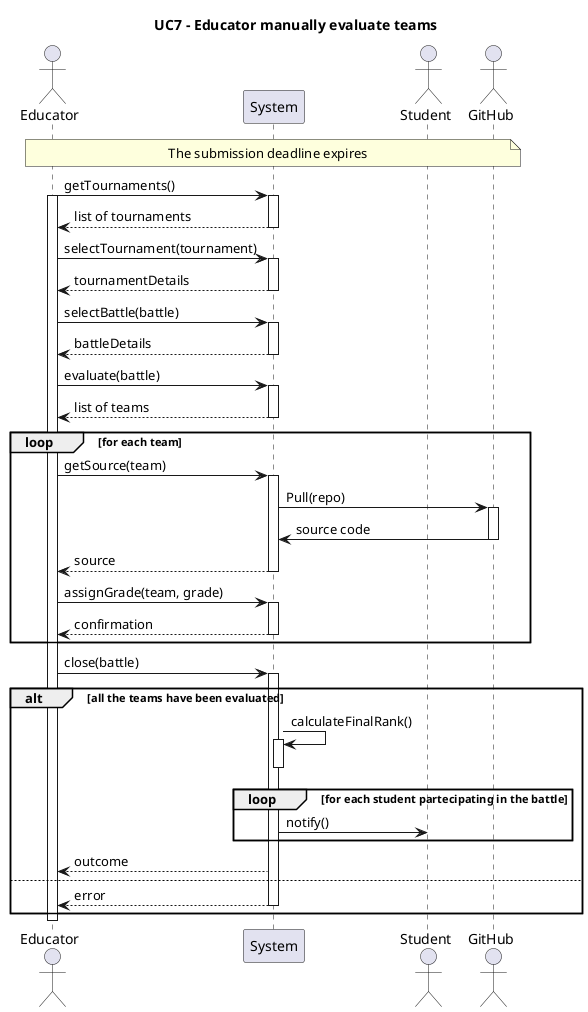 @startuml UC7
title UC7 - Educator manually evaluate teams    
actor Educator
participant System
actor Student
actor GitHub

note across: The submission deadline expires


Educator -> System ++: getTournaments()
activate Educator
System --> Educator--: list of tournaments



Educator -> System ++ : selectTournament(tournament)
Educator <-- System -- : tournamentDetails

Educator -> System ++ : selectBattle(battle)
Educator <-- System -- : battleDetails

Educator -> System ++ : evaluate(battle)
Educator <-- System -- : list of teams

loop for each team
    Educator -> System ++ : getSource(team)
    System -> GitHub ++: Pull(repo)
    System <- GitHub --: source code
    Educator <-- System -- : source

    Educator -> System ++ : assignGrade(team, grade)
    Educator <-- System -- : confirmation
end




Educator -> System ++ : close(battle)

alt all the teams have been evaluated

    System -> System ++ : calculateFinalRank()
    deactivate System

    loop for each student partecipating in the battle
        System -> Student : notify()
    end



    Educator <-- System  : outcome
else 
Educator <-- System -- : error


end
deactivate Educator
@enduml